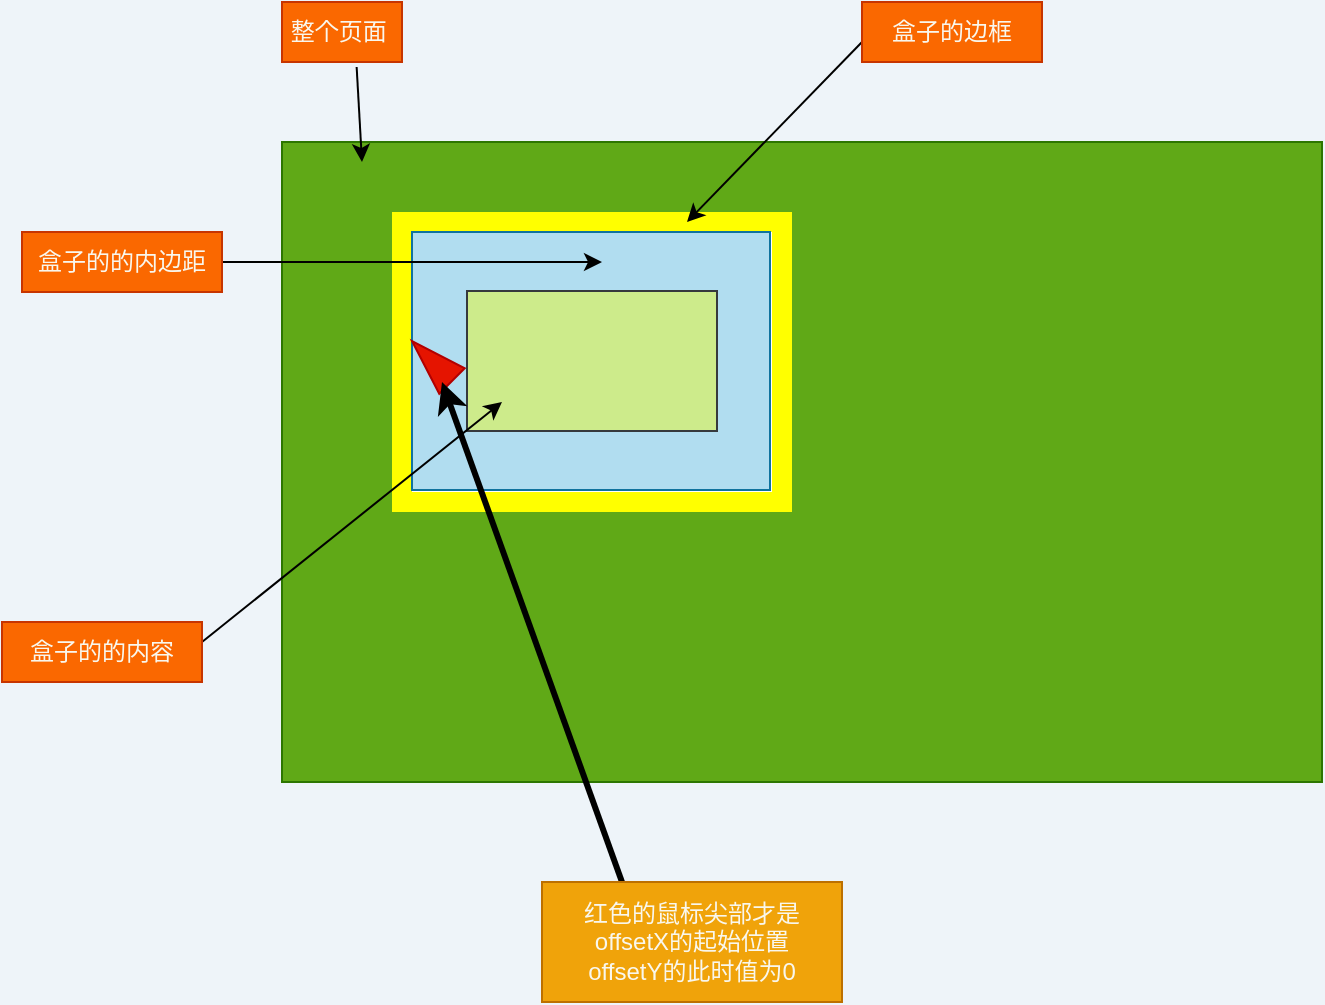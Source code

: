 <mxfile>
    <diagram id="Hto-4fd8PeNrOaNpQLzw" name="第 1 页">
        <mxGraphModel dx="1466" dy="619" grid="1" gridSize="10" guides="1" tooltips="1" connect="1" arrows="1" fold="1" page="0" pageScale="1" pageWidth="827" pageHeight="1169" background="#eef4f9" math="0" shadow="0">
            <root>
                <mxCell id="0"/>
                <mxCell id="1" parent="0"/>
                <mxCell id="2" value="" style="rounded=0;whiteSpace=wrap;html=1;fillColor=#60a917;fontColor=#ffffff;strokeColor=#2D7600;" vertex="1" parent="1">
                    <mxGeometry x="120" y="80" width="520" height="320" as="geometry"/>
                </mxCell>
                <mxCell id="4" value="" style="rounded=0;whiteSpace=wrap;html=1;strokeWidth=10;strokeColor=#FFFF00;" vertex="1" parent="1">
                    <mxGeometry x="180" y="120" width="190" height="140" as="geometry"/>
                </mxCell>
                <mxCell id="5" value="&lt;font color=&quot;#f9f7ed&quot;&gt;整个页面&amp;nbsp;&lt;/font&gt;" style="text;html=1;strokeColor=#C73500;fillColor=#fa6800;align=center;verticalAlign=middle;whiteSpace=wrap;rounded=0;strokeWidth=1;fontColor=#000000;" vertex="1" parent="1">
                    <mxGeometry x="120" y="10" width="60" height="30" as="geometry"/>
                </mxCell>
                <mxCell id="7" value="" style="endArrow=classic;html=1;fontColor=#000000;strokeColor=#000000;exitX=0.622;exitY=1.084;exitDx=0;exitDy=0;exitPerimeter=0;" edge="1" parent="1" source="5">
                    <mxGeometry width="50" height="50" relative="1" as="geometry">
                        <mxPoint x="230" y="60" as="sourcePoint"/>
                        <mxPoint x="160" y="90" as="targetPoint"/>
                    </mxGeometry>
                </mxCell>
                <mxCell id="8" value="" style="endArrow=classic;html=1;strokeColor=#000000;fontColor=#F9F7ED;entryX=0.75;entryY=0;entryDx=0;entryDy=0;" edge="1" parent="1" target="4">
                    <mxGeometry width="50" height="50" relative="1" as="geometry">
                        <mxPoint x="410" y="30" as="sourcePoint"/>
                        <mxPoint x="410" y="30" as="targetPoint"/>
                    </mxGeometry>
                </mxCell>
                <mxCell id="9" value="&lt;font color=&quot;#f9f7ed&quot;&gt;盒子的边框&lt;/font&gt;" style="text;html=1;strokeColor=#C73500;fillColor=#fa6800;align=center;verticalAlign=middle;whiteSpace=wrap;rounded=0;strokeWidth=1;fontColor=#000000;" vertex="1" parent="1">
                    <mxGeometry x="410" y="10" width="90" height="30" as="geometry"/>
                </mxCell>
                <mxCell id="12" value="" style="rounded=0;whiteSpace=wrap;html=1;strokeWidth=1;fillColor=#b1ddf0;strokeColor=#10739e;" vertex="1" parent="1">
                    <mxGeometry x="185" y="125" width="179" height="129" as="geometry"/>
                </mxCell>
                <mxCell id="13" value="" style="rounded=0;whiteSpace=wrap;html=1;strokeWidth=1;fillColor=#cdeb8b;strokeColor=#36393d;" vertex="1" parent="1">
                    <mxGeometry x="212.5" y="154.5" width="125" height="70" as="geometry"/>
                </mxCell>
                <mxCell id="15" value="" style="endArrow=classic;html=1;strokeColor=#000000;fontColor=#F9F7ED;" edge="1" parent="1">
                    <mxGeometry width="50" height="50" relative="1" as="geometry">
                        <mxPoint x="90" y="140" as="sourcePoint"/>
                        <mxPoint x="280" y="140" as="targetPoint"/>
                    </mxGeometry>
                </mxCell>
                <mxCell id="16" value="&lt;font color=&quot;#f9f7ed&quot;&gt;盒子的的内边距&lt;/font&gt;" style="text;html=1;strokeColor=#C73500;fillColor=#fa6800;align=center;verticalAlign=middle;whiteSpace=wrap;rounded=0;strokeWidth=1;fontColor=#000000;" vertex="1" parent="1">
                    <mxGeometry x="-10" y="125" width="100" height="30" as="geometry"/>
                </mxCell>
                <mxCell id="17" value="" style="endArrow=classic;html=1;strokeColor=#000000;fontColor=#F9F7ED;" edge="1" parent="1">
                    <mxGeometry width="50" height="50" relative="1" as="geometry">
                        <mxPoint x="80" y="330" as="sourcePoint"/>
                        <mxPoint x="230" y="210" as="targetPoint"/>
                    </mxGeometry>
                </mxCell>
                <mxCell id="18" value="&lt;font color=&quot;#f9f7ed&quot;&gt;盒子的的内容&lt;/font&gt;" style="text;html=1;strokeColor=#C73500;fillColor=#fa6800;align=center;verticalAlign=middle;whiteSpace=wrap;rounded=0;strokeWidth=1;fontColor=#000000;" vertex="1" parent="1">
                    <mxGeometry x="-20" y="320" width="100" height="30" as="geometry"/>
                </mxCell>
                <mxCell id="19" value="" style="shape=mxgraph.arrows2.wedgeArrow;html=1;bendable=0;startWidth=9;fillColor=#e51400;defaultFillColor=invert;defaultGradientColor=invert;strokeColor=#B20000;fontColor=#F9F7ED;" edge="1" parent="1">
                    <mxGeometry width="100" height="100" relative="1" as="geometry">
                        <mxPoint x="205" y="199.5" as="sourcePoint"/>
                        <mxPoint x="185" y="179.5" as="targetPoint"/>
                    </mxGeometry>
                </mxCell>
                <mxCell id="20" value="" style="endArrow=classic;html=1;strokeColor=#000000;fontColor=#F9F7ED;fillColor=#b1ddf0;strokeWidth=3;" edge="1" parent="1">
                    <mxGeometry width="50" height="50" relative="1" as="geometry">
                        <mxPoint x="290" y="450" as="sourcePoint"/>
                        <mxPoint x="200" y="200" as="targetPoint"/>
                    </mxGeometry>
                </mxCell>
                <mxCell id="21" value="&lt;font color=&quot;#f9f7ed&quot;&gt;红色的鼠标尖部才是&lt;br&gt;offsetX的起始位置&lt;br&gt;offsetY的此时值为0&lt;br&gt;&lt;/font&gt;" style="text;html=1;strokeColor=#BD7000;fillColor=#f0a30a;align=center;verticalAlign=middle;whiteSpace=wrap;rounded=0;strokeWidth=1;fontColor=#000000;" vertex="1" parent="1">
                    <mxGeometry x="250" y="450" width="150" height="60" as="geometry"/>
                </mxCell>
            </root>
        </mxGraphModel>
    </diagram>
</mxfile>